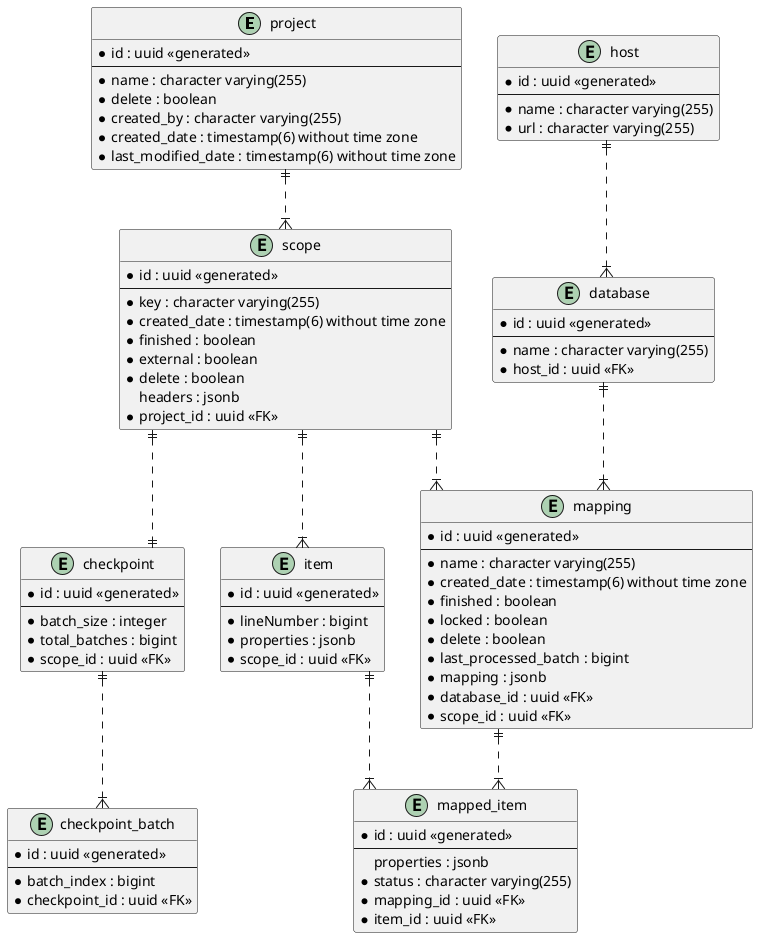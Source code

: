@startuml
skinparam linetype ortho

entity project {
    * id : uuid <<generated>>
    --
    * name : character varying(255)
    * delete : boolean
    * created_by : character varying(255)
    * created_date : timestamp(6) without time zone
    * last_modified_date : timestamp(6) without time zone
}

entity scope {
    * id : uuid <<generated>>
    --
    * key : character varying(255)
    * created_date : timestamp(6) without time zone
    * finished : boolean
    * external : boolean
    * delete : boolean
    headers : jsonb
    * project_id : uuid <<FK>>
}

entity item {
    * id : uuid <<generated>>
    --
    * lineNumber : bigint
    * properties : jsonb
    * scope_id : uuid <<FK>>
}

entity checkpoint {
    * id : uuid <<generated>>
    --
    * batch_size : integer
    * total_batches : bigint
    * scope_id : uuid <<FK>>
}

entity checkpoint_batch {
    * id : uuid <<generated>>
    --
    * batch_index : bigint
    * checkpoint_id : uuid <<FK>>
}

entity host {
    * id : uuid <<generated>>
    --
    * name : character varying(255)
    * url : character varying(255)
}

entity mapping {
    * id : uuid <<generated>>
    --
    * name : character varying(255)
    * created_date : timestamp(6) without time zone
    * finished : boolean
    * locked : boolean
    * delete : boolean
    * last_processed_batch : bigint
    * mapping : jsonb
    * database_id : uuid <<FK>>
    * scope_id : uuid <<FK>>
}

entity database {
    * id : uuid <<generated>>
    --
    * name : character varying(255)
    * host_id : uuid <<FK>>
}

entity mapped_item {
    * id : uuid <<generated>>
    --
    properties : jsonb
    * status : character varying(255)
    * mapping_id : uuid <<FK>>
    * item_id : uuid <<FK>>
}

project ||..|{ scope
scope ||..|{ item

scope ||..|| checkpoint
checkpoint ||..|{ checkpoint_batch

database ||..|{ mapping
host ||..|{ database
scope ||..|{ mapping

item ||..|{ mapped_item
mapping ||..|{ mapped_item

@enduml